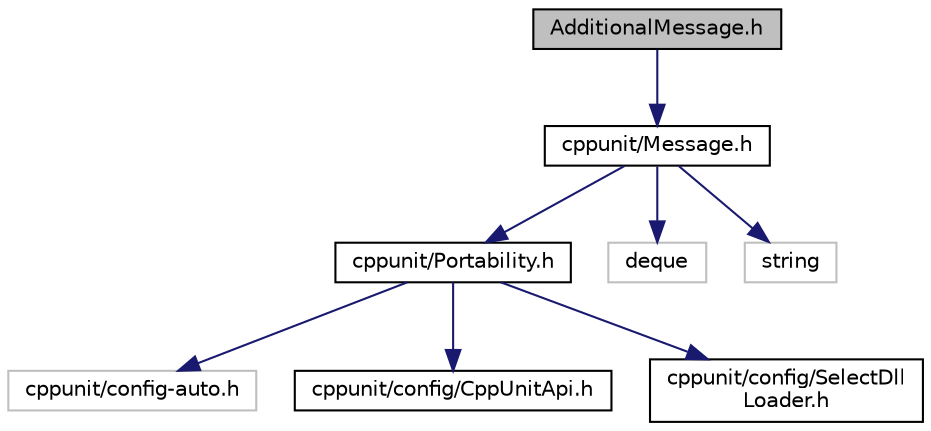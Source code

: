 digraph "AdditionalMessage.h"
{
  edge [fontname="Helvetica",fontsize="10",labelfontname="Helvetica",labelfontsize="10"];
  node [fontname="Helvetica",fontsize="10",shape=record];
  Node0 [label="AdditionalMessage.h",height=0.2,width=0.4,color="black", fillcolor="grey75", style="filled", fontcolor="black"];
  Node0 -> Node1 [color="midnightblue",fontsize="10",style="solid",fontname="Helvetica"];
  Node1 [label="cppunit/Message.h",height=0.2,width=0.4,color="black", fillcolor="white", style="filled",URL="$_message_8h.html"];
  Node1 -> Node2 [color="midnightblue",fontsize="10",style="solid",fontname="Helvetica"];
  Node2 [label="cppunit/Portability.h",height=0.2,width=0.4,color="black", fillcolor="white", style="filled",URL="$_portability_8h.html"];
  Node2 -> Node3 [color="midnightblue",fontsize="10",style="solid",fontname="Helvetica"];
  Node3 [label="cppunit/config-auto.h",height=0.2,width=0.4,color="grey75", fillcolor="white", style="filled"];
  Node2 -> Node4 [color="midnightblue",fontsize="10",style="solid",fontname="Helvetica"];
  Node4 [label="cppunit/config/CppUnitApi.h",height=0.2,width=0.4,color="black", fillcolor="white", style="filled",URL="$_cpp_unit_api_8h.html"];
  Node2 -> Node5 [color="midnightblue",fontsize="10",style="solid",fontname="Helvetica"];
  Node5 [label="cppunit/config/SelectDll\lLoader.h",height=0.2,width=0.4,color="black", fillcolor="white", style="filled",URL="$_select_dll_loader_8h.html"];
  Node1 -> Node6 [color="midnightblue",fontsize="10",style="solid",fontname="Helvetica"];
  Node6 [label="deque",height=0.2,width=0.4,color="grey75", fillcolor="white", style="filled"];
  Node1 -> Node7 [color="midnightblue",fontsize="10",style="solid",fontname="Helvetica"];
  Node7 [label="string",height=0.2,width=0.4,color="grey75", fillcolor="white", style="filled"];
}
